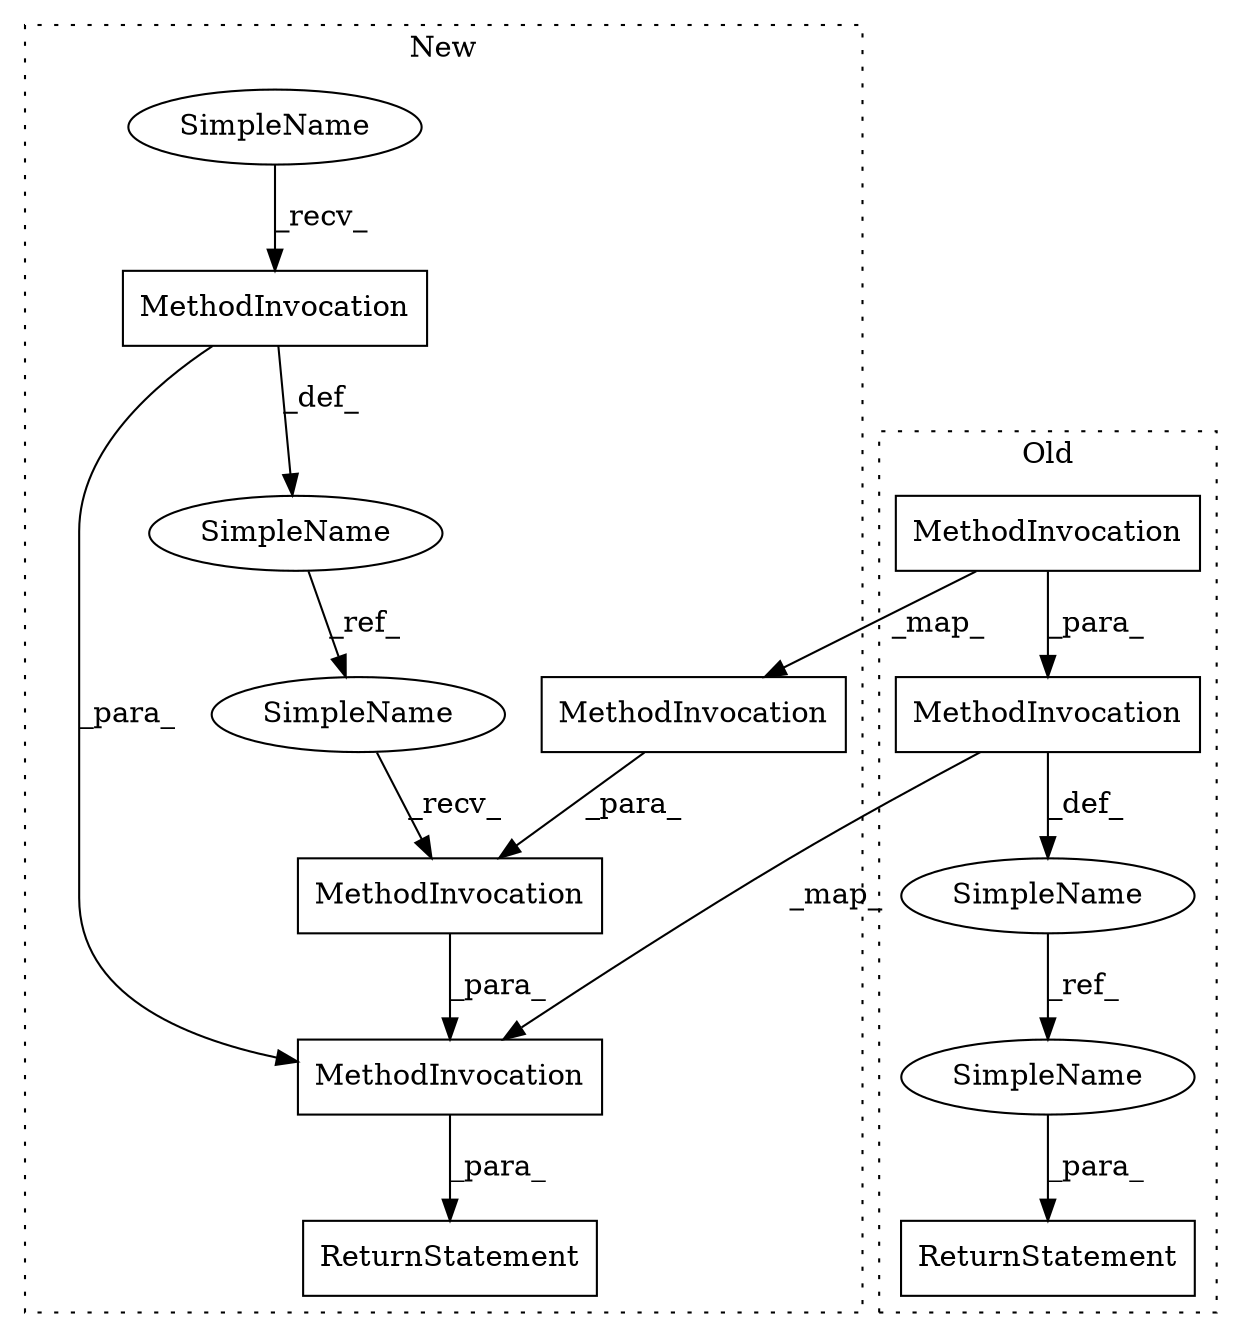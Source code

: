 digraph G {
subgraph cluster0 {
3 [label="MethodInvocation" a="32" s="5259,5271" l="5,1" shape="box"];
4 [label="MethodInvocation" a="32" s="5213" l="11" shape="box"];
8 [label="ReturnStatement" a="41" s="5307" l="7" shape="box"];
11 [label="SimpleName" a="42" s="5314" l="5" shape="ellipse"];
13 [label="SimpleName" a="42" s="5251" l="5" shape="ellipse"];
label = "Old";
style="dotted";
}
subgraph cluster1 {
1 [label="MethodInvocation" a="32" s="5180,5198" l="4,1" shape="box"];
2 [label="MethodInvocation" a="32" s="5097" l="8" shape="box"];
5 [label="MethodInvocation" a="32" s="5187" l="11" shape="box"];
6 [label="MethodInvocation" a="32" s="5214,5226" l="5,1" shape="box"];
7 [label="ReturnStatement" a="41" s="5207" l="7" shape="box"];
9 [label="SimpleName" a="42" s="5081" l="6" shape="ellipse"];
10 [label="SimpleName" a="42" s="5090" l="6" shape="ellipse"];
12 [label="SimpleName" a="42" s="5173" l="6" shape="ellipse"];
label = "New";
style="dotted";
}
1 -> 6 [label="_para_"];
2 -> 9 [label="_def_"];
2 -> 6 [label="_para_"];
3 -> 6 [label="_map_"];
3 -> 13 [label="_def_"];
4 -> 5 [label="_map_"];
4 -> 3 [label="_para_"];
5 -> 1 [label="_para_"];
6 -> 7 [label="_para_"];
9 -> 12 [label="_ref_"];
10 -> 2 [label="_recv_"];
11 -> 8 [label="_para_"];
12 -> 1 [label="_recv_"];
13 -> 11 [label="_ref_"];
}